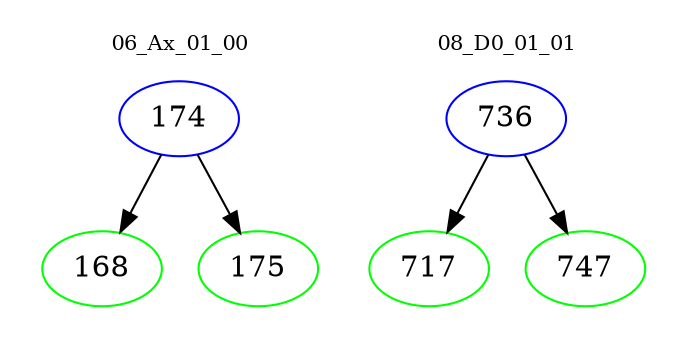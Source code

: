 digraph{
subgraph cluster_0 {
color = white
label = "06_Ax_01_00";
fontsize=10;
T0_174 [label="174", color="blue"]
T0_174 -> T0_168 [color="black"]
T0_168 [label="168", color="green"]
T0_174 -> T0_175 [color="black"]
T0_175 [label="175", color="green"]
}
subgraph cluster_1 {
color = white
label = "08_D0_01_01";
fontsize=10;
T1_736 [label="736", color="blue"]
T1_736 -> T1_717 [color="black"]
T1_717 [label="717", color="green"]
T1_736 -> T1_747 [color="black"]
T1_747 [label="747", color="green"]
}
}
